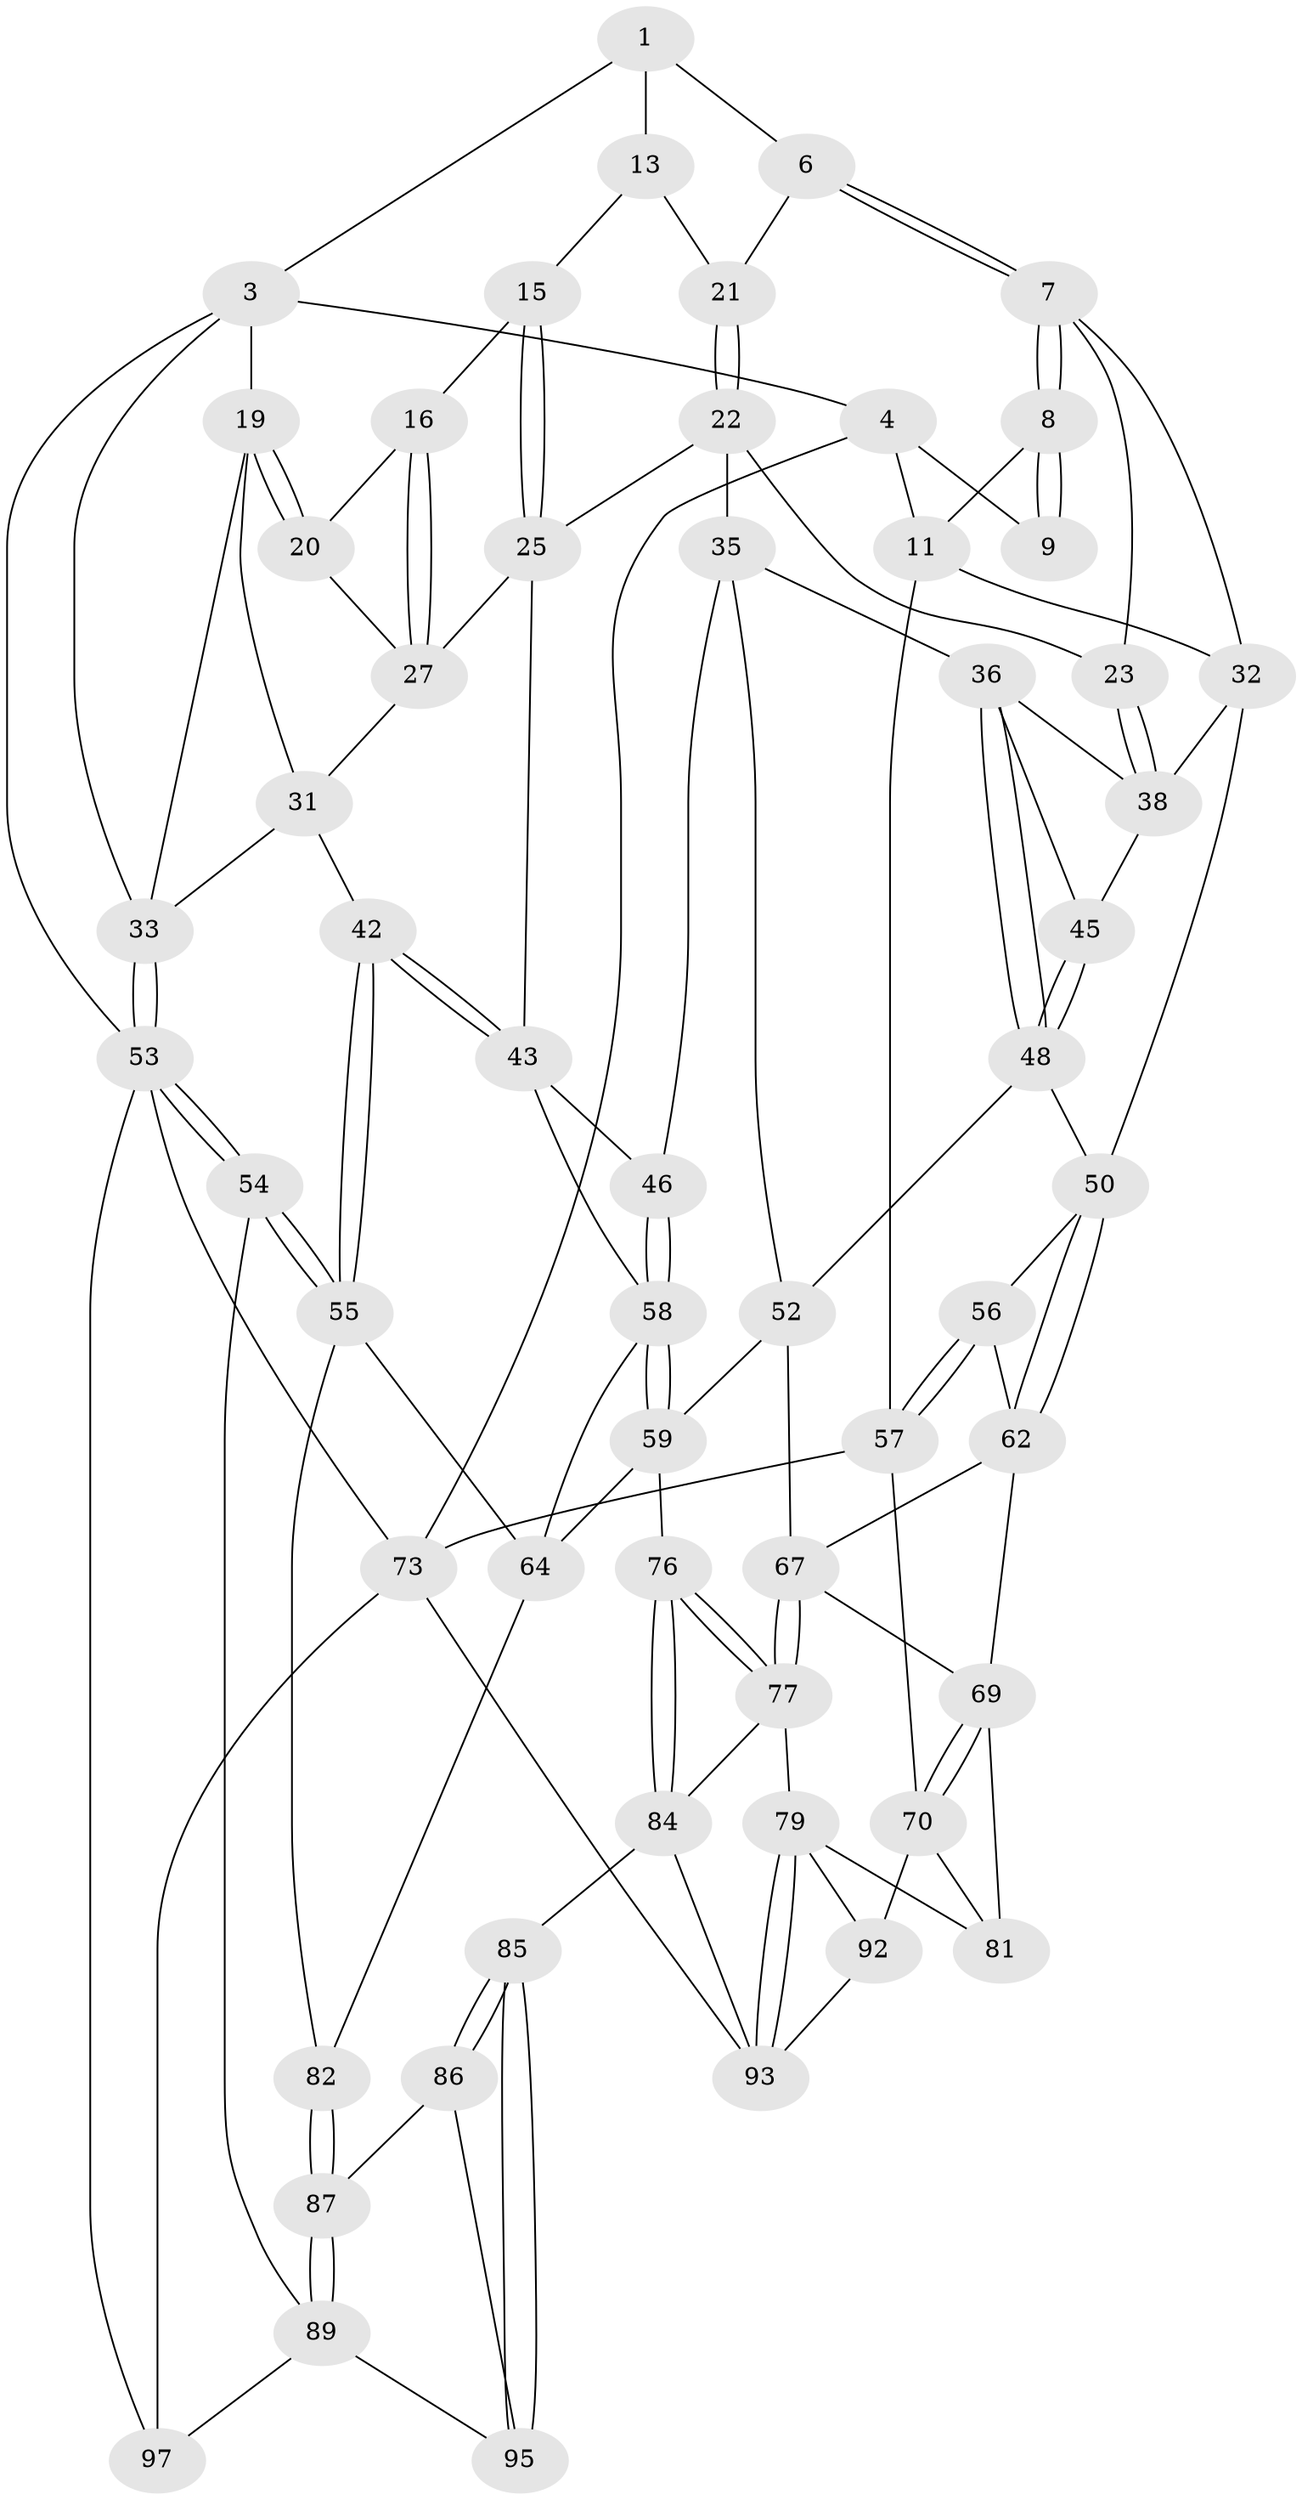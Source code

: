 // Generated by graph-tools (version 1.1) at 2025/52/02/27/25 19:52:41]
// undirected, 58 vertices, 133 edges
graph export_dot {
graph [start="1"]
  node [color=gray90,style=filled];
  1 [pos="+0.5457894178734548+0",super="+2"];
  3 [pos="+1+0",super="+18"];
  4 [pos="+0+0",super="+5"];
  6 [pos="+0.5650432756934518+0.009767896477938439"];
  7 [pos="+0.2712454035031022+0.20465627252884802",super="+24"];
  8 [pos="+0.2654493684605188+0.1929013036065594",super="+10"];
  9 [pos="+0.231330837327722+0.05164323229851315"];
  11 [pos="+0+0.17678072570347006",super="+12"];
  13 [pos="+0.9614865846999842+0",super="+14"];
  15 [pos="+0.6748167544943597+0.14526666383564568"];
  16 [pos="+0.8110245235907513+0.19222667946203653",super="+17"];
  19 [pos="+0.991204347682163+0.2717308136824917",super="+30"];
  20 [pos="+0.9469843340618426+0.22626587411495908"];
  21 [pos="+0.5692111555236647+0.020426423393128612"];
  22 [pos="+0.4577343152128921+0.2737115798710345",super="+26"];
  23 [pos="+0.3900196487877618+0.28325025690050754"];
  25 [pos="+0.6411386765886875+0.34121685960486137",super="+29"];
  27 [pos="+0.814080888604218+0.19756596022660786",super="+28"];
  31 [pos="+0.8368167430832483+0.33449775124900616",super="+41"];
  32 [pos="+0.21134644726352378+0.31820640140748807",super="+40"];
  33 [pos="+1+0.49865356073005757",super="+34"];
  35 [pos="+0.5380651573483696+0.40760811270090275",super="+47"];
  36 [pos="+0.46744185487142914+0.43925812864571534",super="+37"];
  38 [pos="+0.39234975780155334+0.36820399130421444",super="+39"];
  42 [pos="+0.8549847752077911+0.573921966499297"];
  43 [pos="+0.8522351307937316+0.5732688430642973",super="+44"];
  45 [pos="+0.37156634470304445+0.44769405975259935"];
  46 [pos="+0.6046837157419717+0.5671443362052202"];
  48 [pos="+0.411862621341408+0.5321268094752344",super="+49"];
  50 [pos="+0.24263005691019038+0.5696368110649201",super="+51"];
  52 [pos="+0.46220225876094756+0.5967692622176508",super="+60"];
  53 [pos="+1+0.7406763020932539",super="+75"];
  54 [pos="+1+0.7208071692800266"];
  55 [pos="+0.9871159808000912+0.7123696569797622",super="+72"];
  56 [pos="+0+0.48115631609822934"];
  57 [pos="+0+0.4675228358536199",super="+71"];
  58 [pos="+0.6248623245873813+0.6046197944459817",super="+61"];
  59 [pos="+0.6109676306581978+0.7012197089966129",super="+66"];
  62 [pos="+0.23165215798869612+0.599147055998568",super="+63"];
  64 [pos="+0.71304859904552+0.6933852351658827",super="+65"];
  67 [pos="+0.43518611357784714+0.7146905631240976",super="+68"];
  69 [pos="+0.010175090872851778+0.7812610931178949",super="+74"];
  70 [pos="+0+0.8748012616558626",super="+90"];
  73 [pos="+0+1",super="+98"];
  76 [pos="+0.613269351988037+0.8105020841837145"];
  77 [pos="+0.45843597526995034+0.7614860732079517",super="+78"];
  79 [pos="+0.37276600345861277+0.851347664721654",super="+80"];
  81 [pos="+0.2602582032704142+0.7782799045308942"];
  82 [pos="+0.8057784704946795+0.8091810965544181",super="+83"];
  84 [pos="+0.6156153894712025+0.8651223676719818",super="+91"];
  85 [pos="+0.6579790263567695+0.9019180038600155"];
  86 [pos="+0.7875625549876111+0.8301042817619649",super="+88"];
  87 [pos="+0.7979599273467184+0.902477737442334"];
  89 [pos="+0.8626298667306188+0.9243153476553102",super="+96"];
  92 [pos="+0.27361291622167466+1"];
  93 [pos="+0.39303280502334353+1",super="+94"];
  95 [pos="+0.6995043731313638+0.9475950556904043"];
  97 [pos="+0.8049711801482751+1"];
  1 -- 6;
  1 -- 3;
  1 -- 13;
  3 -- 4;
  3 -- 19;
  3 -- 33;
  3 -- 53;
  4 -- 73;
  4 -- 9;
  4 -- 11;
  6 -- 7;
  6 -- 7;
  6 -- 21;
  7 -- 8;
  7 -- 8;
  7 -- 32;
  7 -- 23;
  8 -- 9 [weight=2];
  8 -- 9;
  8 -- 11;
  11 -- 32;
  11 -- 57;
  13 -- 21;
  13 -- 15;
  15 -- 16;
  15 -- 25;
  15 -- 25;
  16 -- 27;
  16 -- 27;
  16 -- 20;
  19 -- 20;
  19 -- 20;
  19 -- 33;
  19 -- 31;
  20 -- 27;
  21 -- 22;
  21 -- 22;
  22 -- 23;
  22 -- 25;
  22 -- 35;
  23 -- 38;
  23 -- 38;
  25 -- 27;
  25 -- 43;
  27 -- 31;
  31 -- 42;
  31 -- 33;
  32 -- 50;
  32 -- 38;
  33 -- 53;
  33 -- 53;
  35 -- 36;
  35 -- 52;
  35 -- 46;
  36 -- 48;
  36 -- 48;
  36 -- 45;
  36 -- 38;
  38 -- 45;
  42 -- 43;
  42 -- 43;
  42 -- 55;
  42 -- 55;
  43 -- 58;
  43 -- 46;
  45 -- 48;
  45 -- 48;
  46 -- 58;
  46 -- 58;
  48 -- 50;
  48 -- 52;
  50 -- 62;
  50 -- 62;
  50 -- 56;
  52 -- 67;
  52 -- 59;
  53 -- 54;
  53 -- 54;
  53 -- 73;
  53 -- 97;
  54 -- 55;
  54 -- 55;
  54 -- 89;
  55 -- 64;
  55 -- 82;
  56 -- 57;
  56 -- 57;
  56 -- 62;
  57 -- 73;
  57 -- 70;
  58 -- 59;
  58 -- 59;
  58 -- 64;
  59 -- 64;
  59 -- 76;
  62 -- 67;
  62 -- 69;
  64 -- 82;
  67 -- 77;
  67 -- 77;
  67 -- 69;
  69 -- 70;
  69 -- 70;
  69 -- 81;
  70 -- 81;
  70 -- 92;
  73 -- 97;
  73 -- 93;
  76 -- 77;
  76 -- 77;
  76 -- 84;
  76 -- 84;
  77 -- 84;
  77 -- 79;
  79 -- 93;
  79 -- 93;
  79 -- 81;
  79 -- 92;
  82 -- 87;
  82 -- 87;
  84 -- 85;
  84 -- 93;
  85 -- 86;
  85 -- 86;
  85 -- 95;
  85 -- 95;
  86 -- 95;
  86 -- 87;
  87 -- 89;
  87 -- 89;
  89 -- 97;
  89 -- 95;
  92 -- 93;
}
